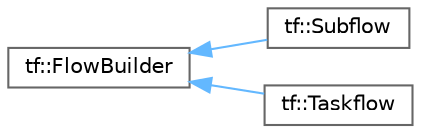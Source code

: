 digraph "类继承关系图"
{
 // LATEX_PDF_SIZE
  bgcolor="transparent";
  edge [fontname=Helvetica,fontsize=10,labelfontname=Helvetica,labelfontsize=10];
  node [fontname=Helvetica,fontsize=10,shape=box,height=0.2,width=0.4];
  rankdir="LR";
  Node0 [id="Node000000",label="tf::FlowBuilder",height=0.2,width=0.4,color="grey40", fillcolor="white", style="filled",URL="$classtf_1_1_flow_builder.html",tooltip="class to build a task dependency graph"];
  Node0 -> Node1 [id="edge7316_Node000000_Node000001",dir="back",color="steelblue1",style="solid",tooltip=" "];
  Node1 [id="Node000001",label="tf::Subflow",height=0.2,width=0.4,color="grey40", fillcolor="white", style="filled",URL="$classtf_1_1_subflow.html",tooltip="class to construct a subflow graph from the execution of a dynamic task"];
  Node0 -> Node2 [id="edge7317_Node000000_Node000002",dir="back",color="steelblue1",style="solid",tooltip=" "];
  Node2 [id="Node000002",label="tf::Taskflow",height=0.2,width=0.4,color="grey40", fillcolor="white", style="filled",URL="$classtf_1_1_taskflow.html",tooltip="class to create a taskflow object"];
}
